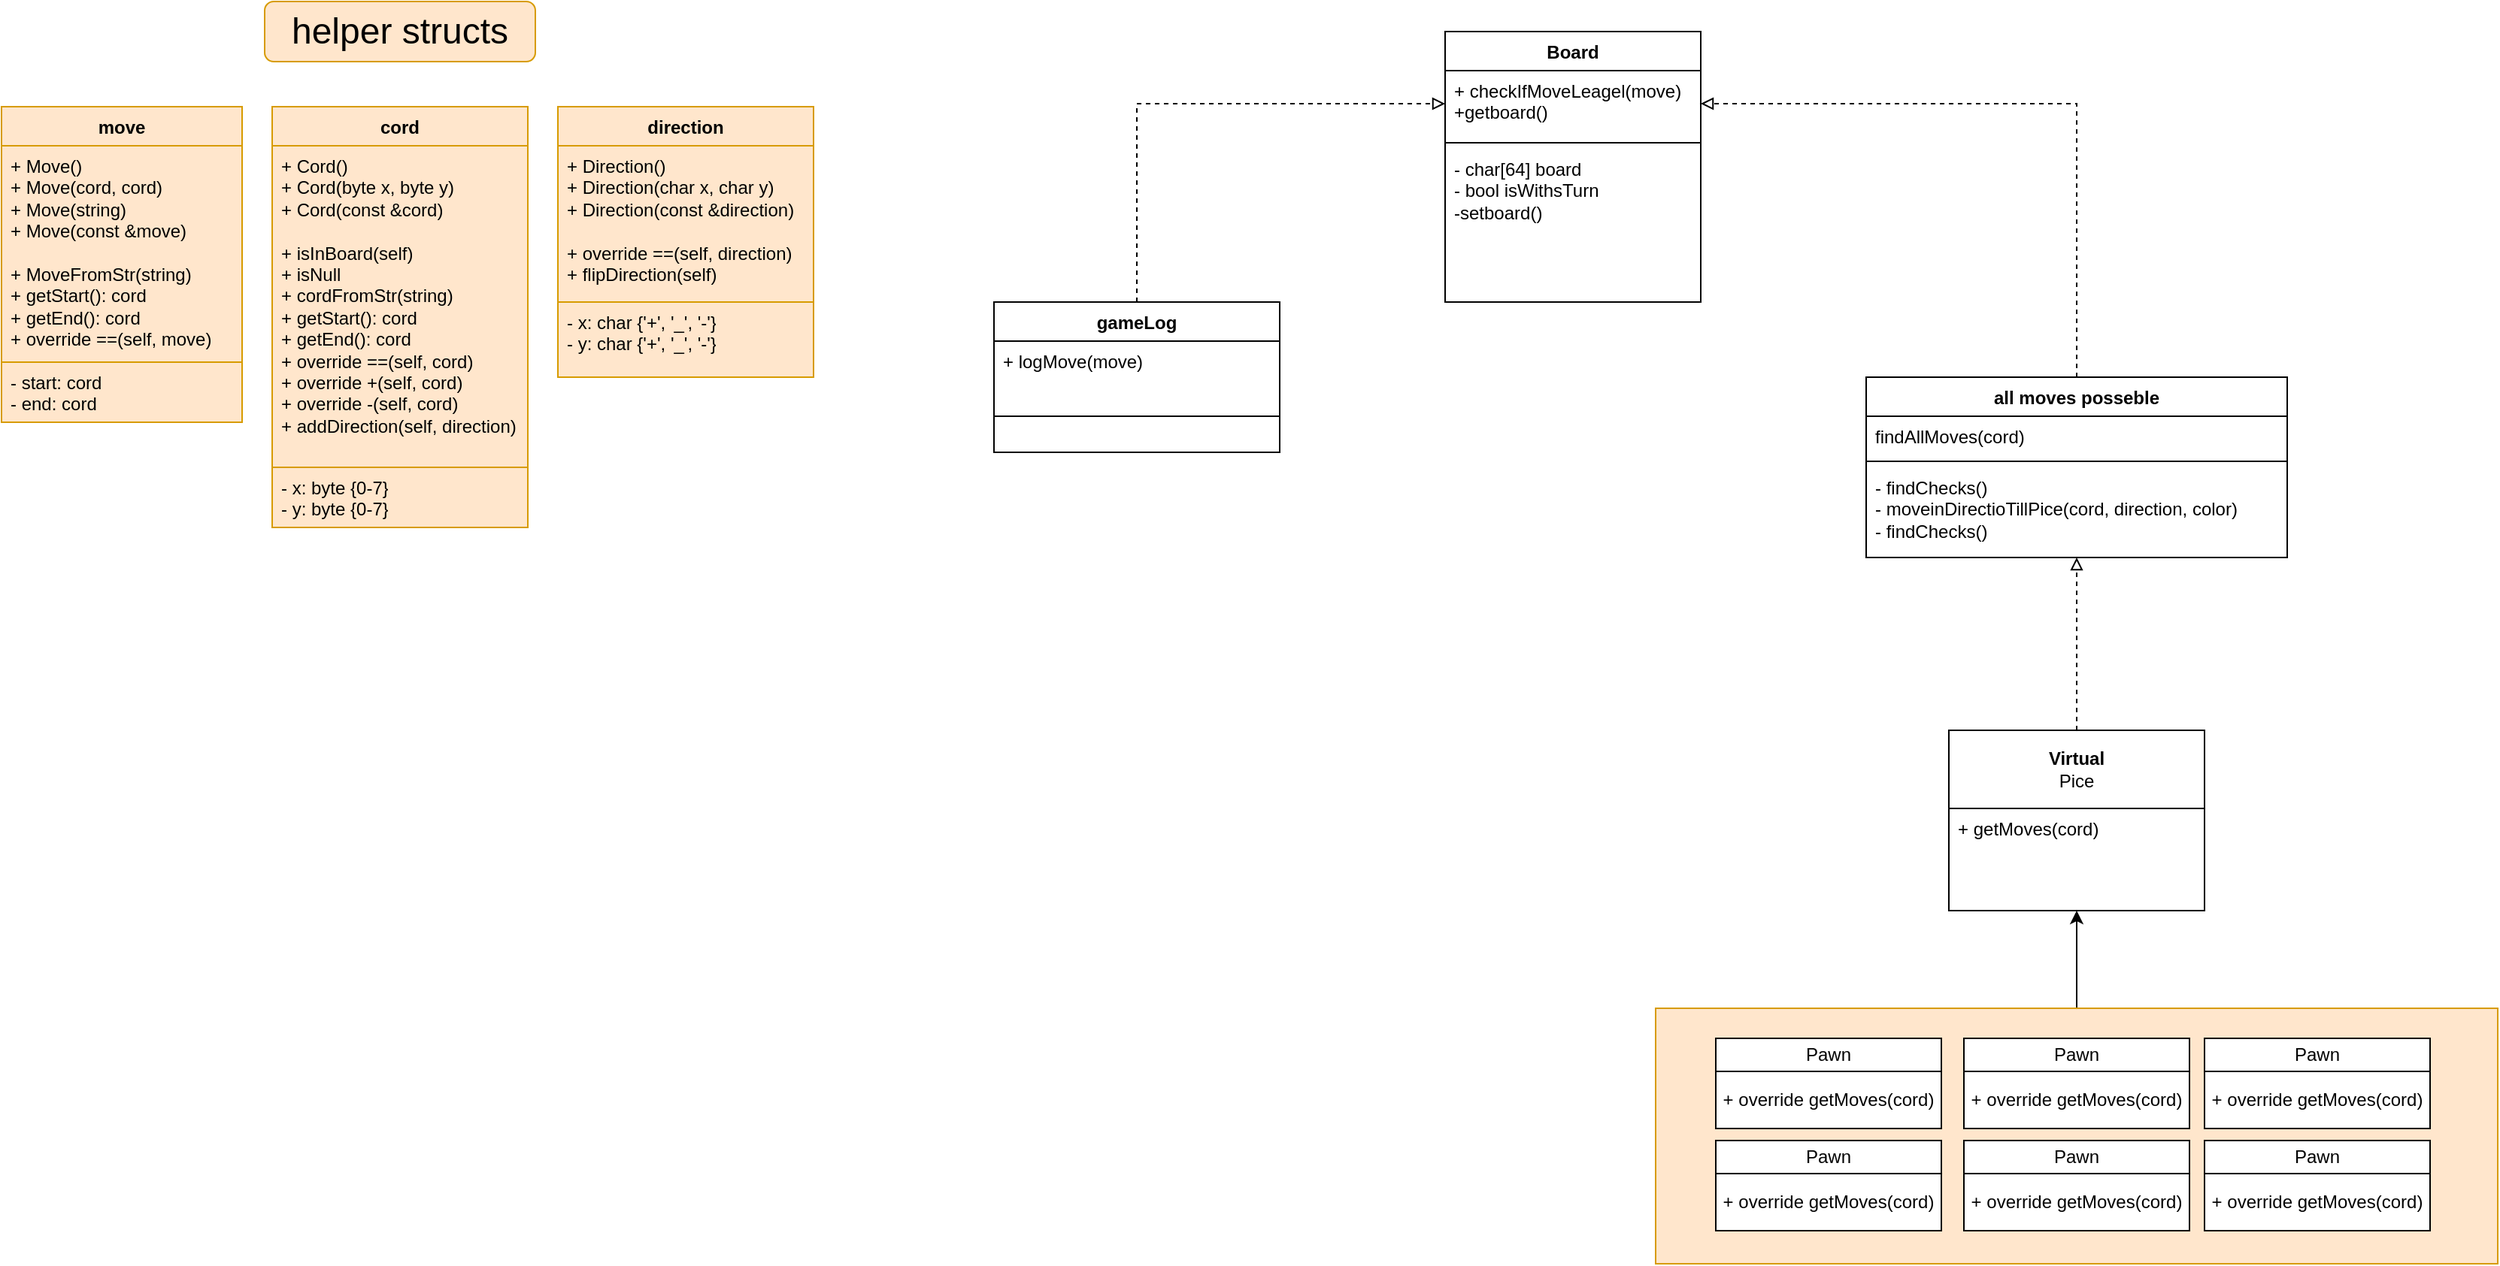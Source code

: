 <mxfile version="22.1.11" type="github">
  <diagram id="C5RBs43oDa-KdzZeNtuy" name="Page-1">
    <mxGraphModel dx="1274" dy="313" grid="1" gridSize="10" guides="1" tooltips="1" connect="1" arrows="1" fold="1" page="1" pageScale="1" pageWidth="827" pageHeight="1169" math="0" shadow="0">
      <root>
        <mxCell id="WIyWlLk6GJQsqaUBKTNV-0" />
        <mxCell id="WIyWlLk6GJQsqaUBKTNV-1" parent="WIyWlLk6GJQsqaUBKTNV-0" />
        <mxCell id="eLbhtVm2mVwEiILoiWQw-15" style="edgeStyle=orthogonalEdgeStyle;rounded=0;orthogonalLoop=1;jettySize=auto;html=1;" edge="1" parent="WIyWlLk6GJQsqaUBKTNV-1" source="MM423AzXzcdZw4PxK4nU-64" target="MM423AzXzcdZw4PxK4nU-27">
          <mxGeometry relative="1" as="geometry" />
        </mxCell>
        <mxCell id="MM423AzXzcdZw4PxK4nU-64" value="" style="html=1;whiteSpace=wrap;fillColor=#ffe6cc;strokeColor=#d79b00;" parent="WIyWlLk6GJQsqaUBKTNV-1" vertex="1">
          <mxGeometry x="560" y="770" width="560" height="170" as="geometry" />
        </mxCell>
        <mxCell id="MM423AzXzcdZw4PxK4nU-0" value="Board&lt;br&gt;" style="swimlane;fontStyle=1;align=center;verticalAlign=top;childLayout=stackLayout;horizontal=1;startSize=26;horizontalStack=0;resizeParent=1;resizeParentMax=0;resizeLast=0;collapsible=1;marginBottom=0;whiteSpace=wrap;html=1;" parent="WIyWlLk6GJQsqaUBKTNV-1" vertex="1">
          <mxGeometry x="420" y="120" width="170" height="180" as="geometry" />
        </mxCell>
        <mxCell id="MM423AzXzcdZw4PxK4nU-1" value="+ checkIfMoveLeagel(move)&lt;br&gt;+getboard()" style="text;strokeColor=none;fillColor=none;align=left;verticalAlign=top;spacingLeft=4;spacingRight=4;overflow=hidden;rotatable=0;points=[[0,0.5],[1,0.5]];portConstraint=eastwest;whiteSpace=wrap;html=1;" parent="MM423AzXzcdZw4PxK4nU-0" vertex="1">
          <mxGeometry y="26" width="170" height="44" as="geometry" />
        </mxCell>
        <mxCell id="MM423AzXzcdZw4PxK4nU-2" value="" style="line;strokeWidth=1;fillColor=none;align=left;verticalAlign=middle;spacingTop=-1;spacingLeft=3;spacingRight=3;rotatable=0;labelPosition=right;points=[];portConstraint=eastwest;strokeColor=inherit;" parent="MM423AzXzcdZw4PxK4nU-0" vertex="1">
          <mxGeometry y="70" width="170" height="8" as="geometry" />
        </mxCell>
        <mxCell id="MM423AzXzcdZw4PxK4nU-3" value="&lt;div&gt;- char[64] board&lt;/div&gt;&lt;div&gt;- bool isWithsTurn&lt;br&gt;-setboard()&lt;/div&gt;" style="text;strokeColor=none;fillColor=none;align=left;verticalAlign=top;spacingLeft=4;spacingRight=4;overflow=hidden;rotatable=0;points=[[0,0.5],[1,0.5]];portConstraint=eastwest;whiteSpace=wrap;html=1;" parent="MM423AzXzcdZw4PxK4nU-0" vertex="1">
          <mxGeometry y="78" width="170" height="102" as="geometry" />
        </mxCell>
        <mxCell id="eLbhtVm2mVwEiILoiWQw-13" style="edgeStyle=orthogonalEdgeStyle;rounded=0;orthogonalLoop=1;jettySize=auto;html=1;entryX=1;entryY=0.5;entryDx=0;entryDy=0;dashed=1;endArrow=block;endFill=0;" edge="1" parent="WIyWlLk6GJQsqaUBKTNV-1" source="MM423AzXzcdZw4PxK4nU-12" target="MM423AzXzcdZw4PxK4nU-1">
          <mxGeometry relative="1" as="geometry" />
        </mxCell>
        <mxCell id="MM423AzXzcdZw4PxK4nU-12" value="all moves posseble" style="swimlane;fontStyle=1;align=center;verticalAlign=top;childLayout=stackLayout;horizontal=1;startSize=26;horizontalStack=0;resizeParent=1;resizeParentMax=0;resizeLast=0;collapsible=1;marginBottom=0;whiteSpace=wrap;html=1;" parent="WIyWlLk6GJQsqaUBKTNV-1" vertex="1">
          <mxGeometry x="700" y="350" width="280" height="120" as="geometry" />
        </mxCell>
        <mxCell id="MM423AzXzcdZw4PxK4nU-13" value="findAllMoves(cord)" style="text;strokeColor=none;fillColor=none;align=left;verticalAlign=top;spacingLeft=4;spacingRight=4;overflow=hidden;rotatable=0;points=[[0,0.5],[1,0.5]];portConstraint=eastwest;whiteSpace=wrap;html=1;" parent="MM423AzXzcdZw4PxK4nU-12" vertex="1">
          <mxGeometry y="26" width="280" height="26" as="geometry" />
        </mxCell>
        <mxCell id="MM423AzXzcdZw4PxK4nU-14" value="" style="line;strokeWidth=1;fillColor=none;align=left;verticalAlign=middle;spacingTop=-1;spacingLeft=3;spacingRight=3;rotatable=0;labelPosition=right;points=[];portConstraint=eastwest;strokeColor=inherit;" parent="MM423AzXzcdZw4PxK4nU-12" vertex="1">
          <mxGeometry y="52" width="280" height="8" as="geometry" />
        </mxCell>
        <mxCell id="MM423AzXzcdZw4PxK4nU-15" value="- findChecks()&lt;br&gt;- moveinDirectioTillPice(cord, direction, color)&lt;br&gt;- findChecks()" style="text;strokeColor=none;fillColor=none;align=left;verticalAlign=top;spacingLeft=4;spacingRight=4;overflow=hidden;rotatable=0;points=[[0,0.5],[1,0.5]];portConstraint=eastwest;whiteSpace=wrap;html=1;" parent="MM423AzXzcdZw4PxK4nU-12" vertex="1">
          <mxGeometry y="60" width="280" height="60" as="geometry" />
        </mxCell>
        <mxCell id="eLbhtVm2mVwEiILoiWQw-18" style="edgeStyle=orthogonalEdgeStyle;rounded=0;orthogonalLoop=1;jettySize=auto;html=1;dashed=1;endArrow=block;endFill=0;" edge="1" parent="WIyWlLk6GJQsqaUBKTNV-1" source="MM423AzXzcdZw4PxK4nU-27" target="MM423AzXzcdZw4PxK4nU-12">
          <mxGeometry relative="1" as="geometry" />
        </mxCell>
        <mxCell id="MM423AzXzcdZw4PxK4nU-27" value="&lt;b&gt;Virtual&lt;/b&gt;&lt;br&gt;Pice" style="swimlane;fontStyle=0;childLayout=stackLayout;horizontal=1;startSize=52;fillColor=none;horizontalStack=0;resizeParent=1;resizeParentMax=0;resizeLast=0;collapsible=1;marginBottom=0;whiteSpace=wrap;html=1;" parent="WIyWlLk6GJQsqaUBKTNV-1" vertex="1">
          <mxGeometry x="755" y="585" width="170" height="120" as="geometry" />
        </mxCell>
        <mxCell id="MM423AzXzcdZw4PxK4nU-29" value="+ getMoves(cord)&lt;br&gt;" style="text;strokeColor=none;fillColor=none;align=left;verticalAlign=top;spacingLeft=4;spacingRight=4;overflow=hidden;rotatable=0;points=[[0,0.5],[1,0.5]];portConstraint=eastwest;whiteSpace=wrap;html=1;" parent="MM423AzXzcdZw4PxK4nU-27" vertex="1">
          <mxGeometry y="52" width="170" height="68" as="geometry" />
        </mxCell>
        <mxCell id="MM423AzXzcdZw4PxK4nU-40" value="Pawn" style="swimlane;fontStyle=0;childLayout=stackLayout;horizontal=1;startSize=22;fillColor=default;horizontalStack=0;resizeParent=1;resizeParentMax=0;resizeLast=0;collapsible=1;marginBottom=0;whiteSpace=wrap;html=1;swimlaneFillColor=default;" parent="WIyWlLk6GJQsqaUBKTNV-1" vertex="1">
          <mxGeometry x="600" y="858" width="150" height="60" as="geometry" />
        </mxCell>
        <mxCell id="rB8UQYJskDsL8uyt2o0q-0" value="+ override getMoves(cord)" style="rounded=0;whiteSpace=wrap;html=1;" parent="MM423AzXzcdZw4PxK4nU-40" vertex="1">
          <mxGeometry y="22" width="150" height="38" as="geometry" />
        </mxCell>
        <mxCell id="rB8UQYJskDsL8uyt2o0q-1" value="Pawn" style="swimlane;fontStyle=0;childLayout=stackLayout;horizontal=1;startSize=22;fillColor=default;horizontalStack=0;resizeParent=1;resizeParentMax=0;resizeLast=0;collapsible=1;marginBottom=0;whiteSpace=wrap;html=1;swimlaneFillColor=default;" parent="WIyWlLk6GJQsqaUBKTNV-1" vertex="1">
          <mxGeometry x="765" y="858" width="150" height="60" as="geometry" />
        </mxCell>
        <mxCell id="rB8UQYJskDsL8uyt2o0q-2" value="+ override getMoves(cord)" style="rounded=0;whiteSpace=wrap;html=1;" parent="rB8UQYJskDsL8uyt2o0q-1" vertex="1">
          <mxGeometry y="22" width="150" height="38" as="geometry" />
        </mxCell>
        <mxCell id="rB8UQYJskDsL8uyt2o0q-3" value="Pawn" style="swimlane;fontStyle=0;childLayout=stackLayout;horizontal=1;startSize=22;fillColor=default;horizontalStack=0;resizeParent=1;resizeParentMax=0;resizeLast=0;collapsible=1;marginBottom=0;whiteSpace=wrap;html=1;swimlaneFillColor=default;" parent="WIyWlLk6GJQsqaUBKTNV-1" vertex="1">
          <mxGeometry x="925" y="858" width="150" height="60" as="geometry" />
        </mxCell>
        <mxCell id="rB8UQYJskDsL8uyt2o0q-4" value="+ override getMoves(cord)" style="rounded=0;whiteSpace=wrap;html=1;" parent="rB8UQYJskDsL8uyt2o0q-3" vertex="1">
          <mxGeometry y="22" width="150" height="38" as="geometry" />
        </mxCell>
        <mxCell id="rB8UQYJskDsL8uyt2o0q-5" value="Pawn" style="swimlane;fontStyle=0;childLayout=stackLayout;horizontal=1;startSize=22;fillColor=default;horizontalStack=0;resizeParent=1;resizeParentMax=0;resizeLast=0;collapsible=1;marginBottom=0;whiteSpace=wrap;html=1;swimlaneFillColor=default;" parent="WIyWlLk6GJQsqaUBKTNV-1" vertex="1">
          <mxGeometry x="925" y="790" width="150" height="60" as="geometry" />
        </mxCell>
        <mxCell id="rB8UQYJskDsL8uyt2o0q-6" value="+ override getMoves(cord)" style="rounded=0;whiteSpace=wrap;html=1;" parent="rB8UQYJskDsL8uyt2o0q-5" vertex="1">
          <mxGeometry y="22" width="150" height="38" as="geometry" />
        </mxCell>
        <mxCell id="rB8UQYJskDsL8uyt2o0q-7" value="Pawn" style="swimlane;fontStyle=0;childLayout=stackLayout;horizontal=1;startSize=22;fillColor=default;horizontalStack=0;resizeParent=1;resizeParentMax=0;resizeLast=0;collapsible=1;marginBottom=0;whiteSpace=wrap;html=1;swimlaneFillColor=default;" parent="WIyWlLk6GJQsqaUBKTNV-1" vertex="1">
          <mxGeometry x="765" y="790" width="150" height="60" as="geometry" />
        </mxCell>
        <mxCell id="rB8UQYJskDsL8uyt2o0q-8" value="+ override getMoves(cord)" style="rounded=0;whiteSpace=wrap;html=1;" parent="rB8UQYJskDsL8uyt2o0q-7" vertex="1">
          <mxGeometry y="22" width="150" height="38" as="geometry" />
        </mxCell>
        <mxCell id="rB8UQYJskDsL8uyt2o0q-9" value="Pawn" style="swimlane;fontStyle=0;childLayout=stackLayout;horizontal=1;startSize=22;fillColor=default;horizontalStack=0;resizeParent=1;resizeParentMax=0;resizeLast=0;collapsible=1;marginBottom=0;whiteSpace=wrap;html=1;swimlaneFillColor=default;" parent="WIyWlLk6GJQsqaUBKTNV-1" vertex="1">
          <mxGeometry x="600" y="790" width="150" height="60" as="geometry" />
        </mxCell>
        <mxCell id="rB8UQYJskDsL8uyt2o0q-10" value="+ override getMoves(cord)" style="rounded=0;whiteSpace=wrap;html=1;" parent="rB8UQYJskDsL8uyt2o0q-9" vertex="1">
          <mxGeometry y="22" width="150" height="38" as="geometry" />
        </mxCell>
        <mxCell id="eLbhtVm2mVwEiILoiWQw-9" style="edgeStyle=orthogonalEdgeStyle;rounded=0;orthogonalLoop=1;jettySize=auto;html=1;dashed=1;endArrow=block;endFill=0;" edge="1" parent="WIyWlLk6GJQsqaUBKTNV-1" source="rB8UQYJskDsL8uyt2o0q-12" target="MM423AzXzcdZw4PxK4nU-1">
          <mxGeometry relative="1" as="geometry" />
        </mxCell>
        <mxCell id="rB8UQYJskDsL8uyt2o0q-12" value="gameLog" style="swimlane;fontStyle=1;align=center;verticalAlign=top;childLayout=stackLayout;horizontal=1;startSize=26;horizontalStack=0;resizeParent=1;resizeParentMax=0;resizeLast=0;collapsible=1;marginBottom=0;whiteSpace=wrap;html=1;" parent="WIyWlLk6GJQsqaUBKTNV-1" vertex="1">
          <mxGeometry x="120" y="300" width="190" height="100" as="geometry" />
        </mxCell>
        <mxCell id="rB8UQYJskDsL8uyt2o0q-13" value="+ logMove(move)" style="text;strokeColor=none;fillColor=none;align=left;verticalAlign=top;spacingLeft=4;spacingRight=4;overflow=hidden;rotatable=0;points=[[0,0.5],[1,0.5]];portConstraint=eastwest;whiteSpace=wrap;html=1;" parent="rB8UQYJskDsL8uyt2o0q-12" vertex="1">
          <mxGeometry y="26" width="190" height="26" as="geometry" />
        </mxCell>
        <mxCell id="rB8UQYJskDsL8uyt2o0q-14" value="" style="line;strokeWidth=1;fillColor=none;align=left;verticalAlign=middle;spacingTop=-1;spacingLeft=3;spacingRight=3;rotatable=0;labelPosition=right;points=[];portConstraint=eastwest;strokeColor=inherit;" parent="rB8UQYJskDsL8uyt2o0q-12" vertex="1">
          <mxGeometry y="52" width="190" height="48" as="geometry" />
        </mxCell>
        <mxCell id="rB8UQYJskDsL8uyt2o0q-29" value="cord" style="swimlane;fontStyle=1;align=center;verticalAlign=top;childLayout=stackLayout;horizontal=1;startSize=26;horizontalStack=0;resizeParent=1;resizeParentMax=0;resizeLast=0;collapsible=1;marginBottom=0;whiteSpace=wrap;html=1;fillColor=#ffe6cc;strokeColor=#d79b00;" parent="WIyWlLk6GJQsqaUBKTNV-1" vertex="1">
          <mxGeometry x="-360" y="170" width="170" height="280" as="geometry" />
        </mxCell>
        <mxCell id="rB8UQYJskDsL8uyt2o0q-30" value="&lt;div&gt;+ Cord()&lt;/div&gt;&lt;div&gt;+ Cord(byte x, byte y)&lt;/div&gt;&lt;div&gt;+ Cord(const &amp;amp;cord)&lt;br&gt;&lt;/div&gt;&lt;div&gt;&lt;br&gt;&lt;/div&gt;&lt;div&gt;+ isInBoard(self)&lt;br&gt;&lt;/div&gt;&lt;div&gt;+ isNull&lt;br&gt;&lt;/div&gt;&lt;div&gt;+ cordFromStr(string)&lt;br&gt;&lt;/div&gt;&lt;div&gt;+ getStart(): cord&lt;/div&gt;&lt;div&gt;&lt;div&gt;+ getEnd(): cord&lt;br&gt;+ override ==(self, cord)&lt;/div&gt;+ override +(self, cord)&lt;/div&gt;&lt;div&gt;+ override -(self, cord)&lt;/div&gt;&lt;div&gt;+ addDirection(self, direction)&lt;br&gt;&lt;/div&gt;&lt;div&gt;&lt;br&gt;&lt;/div&gt;" style="text;strokeColor=#d79b00;fillColor=#ffe6cc;align=left;verticalAlign=top;spacingLeft=4;spacingRight=4;overflow=hidden;rotatable=0;points=[[0,0.5],[1,0.5]];portConstraint=eastwest;whiteSpace=wrap;html=1;" parent="rB8UQYJskDsL8uyt2o0q-29" vertex="1">
          <mxGeometry y="26" width="170" height="214" as="geometry" />
        </mxCell>
        <mxCell id="rB8UQYJskDsL8uyt2o0q-23" value="&lt;div&gt;- x: byte {0-7}&lt;br&gt;&lt;/div&gt;&lt;div&gt;- y: byte {0-7}&lt;br&gt;&lt;/div&gt;" style="text;strokeColor=#d79b00;fillColor=#ffe6cc;align=left;verticalAlign=top;spacingLeft=4;spacingRight=4;overflow=hidden;rotatable=0;points=[[0,0.5],[1,0.5]];portConstraint=eastwest;whiteSpace=wrap;html=1;" parent="rB8UQYJskDsL8uyt2o0q-29" vertex="1">
          <mxGeometry y="240" width="170" height="40" as="geometry" />
        </mxCell>
        <mxCell id="rB8UQYJskDsL8uyt2o0q-33" value="direction" style="swimlane;fontStyle=1;align=center;verticalAlign=top;childLayout=stackLayout;horizontal=1;startSize=26;horizontalStack=0;resizeParent=1;resizeParentMax=0;resizeLast=0;collapsible=1;marginBottom=0;whiteSpace=wrap;html=1;fillColor=#ffe6cc;strokeColor=#d79b00;" parent="WIyWlLk6GJQsqaUBKTNV-1" vertex="1">
          <mxGeometry x="-170" y="170" width="170" height="180" as="geometry" />
        </mxCell>
        <mxCell id="rB8UQYJskDsL8uyt2o0q-34" value="&lt;div&gt;+ Direction()&lt;/div&gt;&lt;div&gt;+ Direction(char x, char y)&lt;/div&gt;&lt;div&gt;+ Direction(const &amp;amp;direction)&lt;br&gt;&lt;/div&gt;&lt;div&gt;&lt;br&gt;&lt;/div&gt;&lt;div&gt;+ override ==(self, direction)&lt;/div&gt;&lt;div&gt;+ flipDirection(self)&lt;/div&gt;&lt;div&gt;&lt;br&gt;&lt;/div&gt;" style="text;strokeColor=#d79b00;fillColor=#ffe6cc;align=left;verticalAlign=top;spacingLeft=4;spacingRight=4;overflow=hidden;rotatable=0;points=[[0,0.5],[1,0.5]];portConstraint=eastwest;whiteSpace=wrap;html=1;" parent="rB8UQYJskDsL8uyt2o0q-33" vertex="1">
          <mxGeometry y="26" width="170" height="104" as="geometry" />
        </mxCell>
        <mxCell id="rB8UQYJskDsL8uyt2o0q-36" value="&lt;div&gt;- x: char {&#39;+&#39;, &#39;_&#39;, &#39;-&#39;}&lt;/div&gt;&lt;div&gt;- y: char {&#39;+&#39;, &#39;_&#39;, &#39;-&#39;}&lt;/div&gt;" style="text;strokeColor=#d79b00;fillColor=#ffe6cc;align=left;verticalAlign=top;spacingLeft=4;spacingRight=4;overflow=hidden;rotatable=0;points=[[0,0.5],[1,0.5]];portConstraint=eastwest;whiteSpace=wrap;html=1;" parent="rB8UQYJskDsL8uyt2o0q-33" vertex="1">
          <mxGeometry y="130" width="170" height="50" as="geometry" />
        </mxCell>
        <mxCell id="rB8UQYJskDsL8uyt2o0q-38" value="move" style="swimlane;fontStyle=1;align=center;verticalAlign=top;childLayout=stackLayout;horizontal=1;startSize=26;horizontalStack=0;resizeParent=1;resizeParentMax=0;resizeLast=0;collapsible=1;marginBottom=0;whiteSpace=wrap;html=1;fillColor=#ffe6cc;strokeColor=#d79b00;" parent="WIyWlLk6GJQsqaUBKTNV-1" vertex="1">
          <mxGeometry x="-540" y="170" width="160" height="210" as="geometry" />
        </mxCell>
        <mxCell id="rB8UQYJskDsL8uyt2o0q-39" value="&lt;div&gt;+ Move()&lt;br&gt;&lt;/div&gt;&lt;div&gt;+ Move(cord, cord)&lt;/div&gt;&lt;div&gt;+ Move(string)&lt;/div&gt;&lt;div&gt;+ Move(const &amp;amp;move)&lt;br&gt;&lt;/div&gt;&lt;div&gt;&lt;br&gt;&lt;/div&gt;&lt;div&gt;+ MoveFromStr(string)&lt;br&gt;&lt;/div&gt;&lt;div&gt;+ getStart(): cord&lt;/div&gt;&lt;div&gt;+ getEnd(): cord&lt;br&gt;+ override ==(self, move)&lt;/div&gt;" style="text;strokeColor=#d79b00;fillColor=#ffe6cc;align=left;verticalAlign=top;spacingLeft=4;spacingRight=4;overflow=hidden;rotatable=0;points=[[0,0.5],[1,0.5]];portConstraint=eastwest;whiteSpace=wrap;html=1;" parent="rB8UQYJskDsL8uyt2o0q-38" vertex="1">
          <mxGeometry y="26" width="160" height="144" as="geometry" />
        </mxCell>
        <mxCell id="rB8UQYJskDsL8uyt2o0q-41" value="&lt;div&gt;- start: cord&lt;br&gt;&lt;/div&gt;&lt;div&gt;- end: cord&lt;br&gt;&lt;/div&gt;" style="text;strokeColor=#d79b00;fillColor=#ffe6cc;align=left;verticalAlign=top;spacingLeft=4;spacingRight=4;overflow=hidden;rotatable=0;points=[[0,0.5],[1,0.5]];portConstraint=eastwest;whiteSpace=wrap;html=1;" parent="rB8UQYJskDsL8uyt2o0q-38" vertex="1">
          <mxGeometry y="170" width="160" height="40" as="geometry" />
        </mxCell>
        <mxCell id="eLbhtVm2mVwEiILoiWQw-1" value="&lt;font style=&quot;font-size: 24px;&quot;&gt;helper structs&lt;/font&gt;" style="rounded=1;whiteSpace=wrap;html=1;fillColor=#ffe6cc;strokeColor=#d79b00;" vertex="1" parent="WIyWlLk6GJQsqaUBKTNV-1">
          <mxGeometry x="-365" y="100" width="180" height="40" as="geometry" />
        </mxCell>
      </root>
    </mxGraphModel>
  </diagram>
</mxfile>
